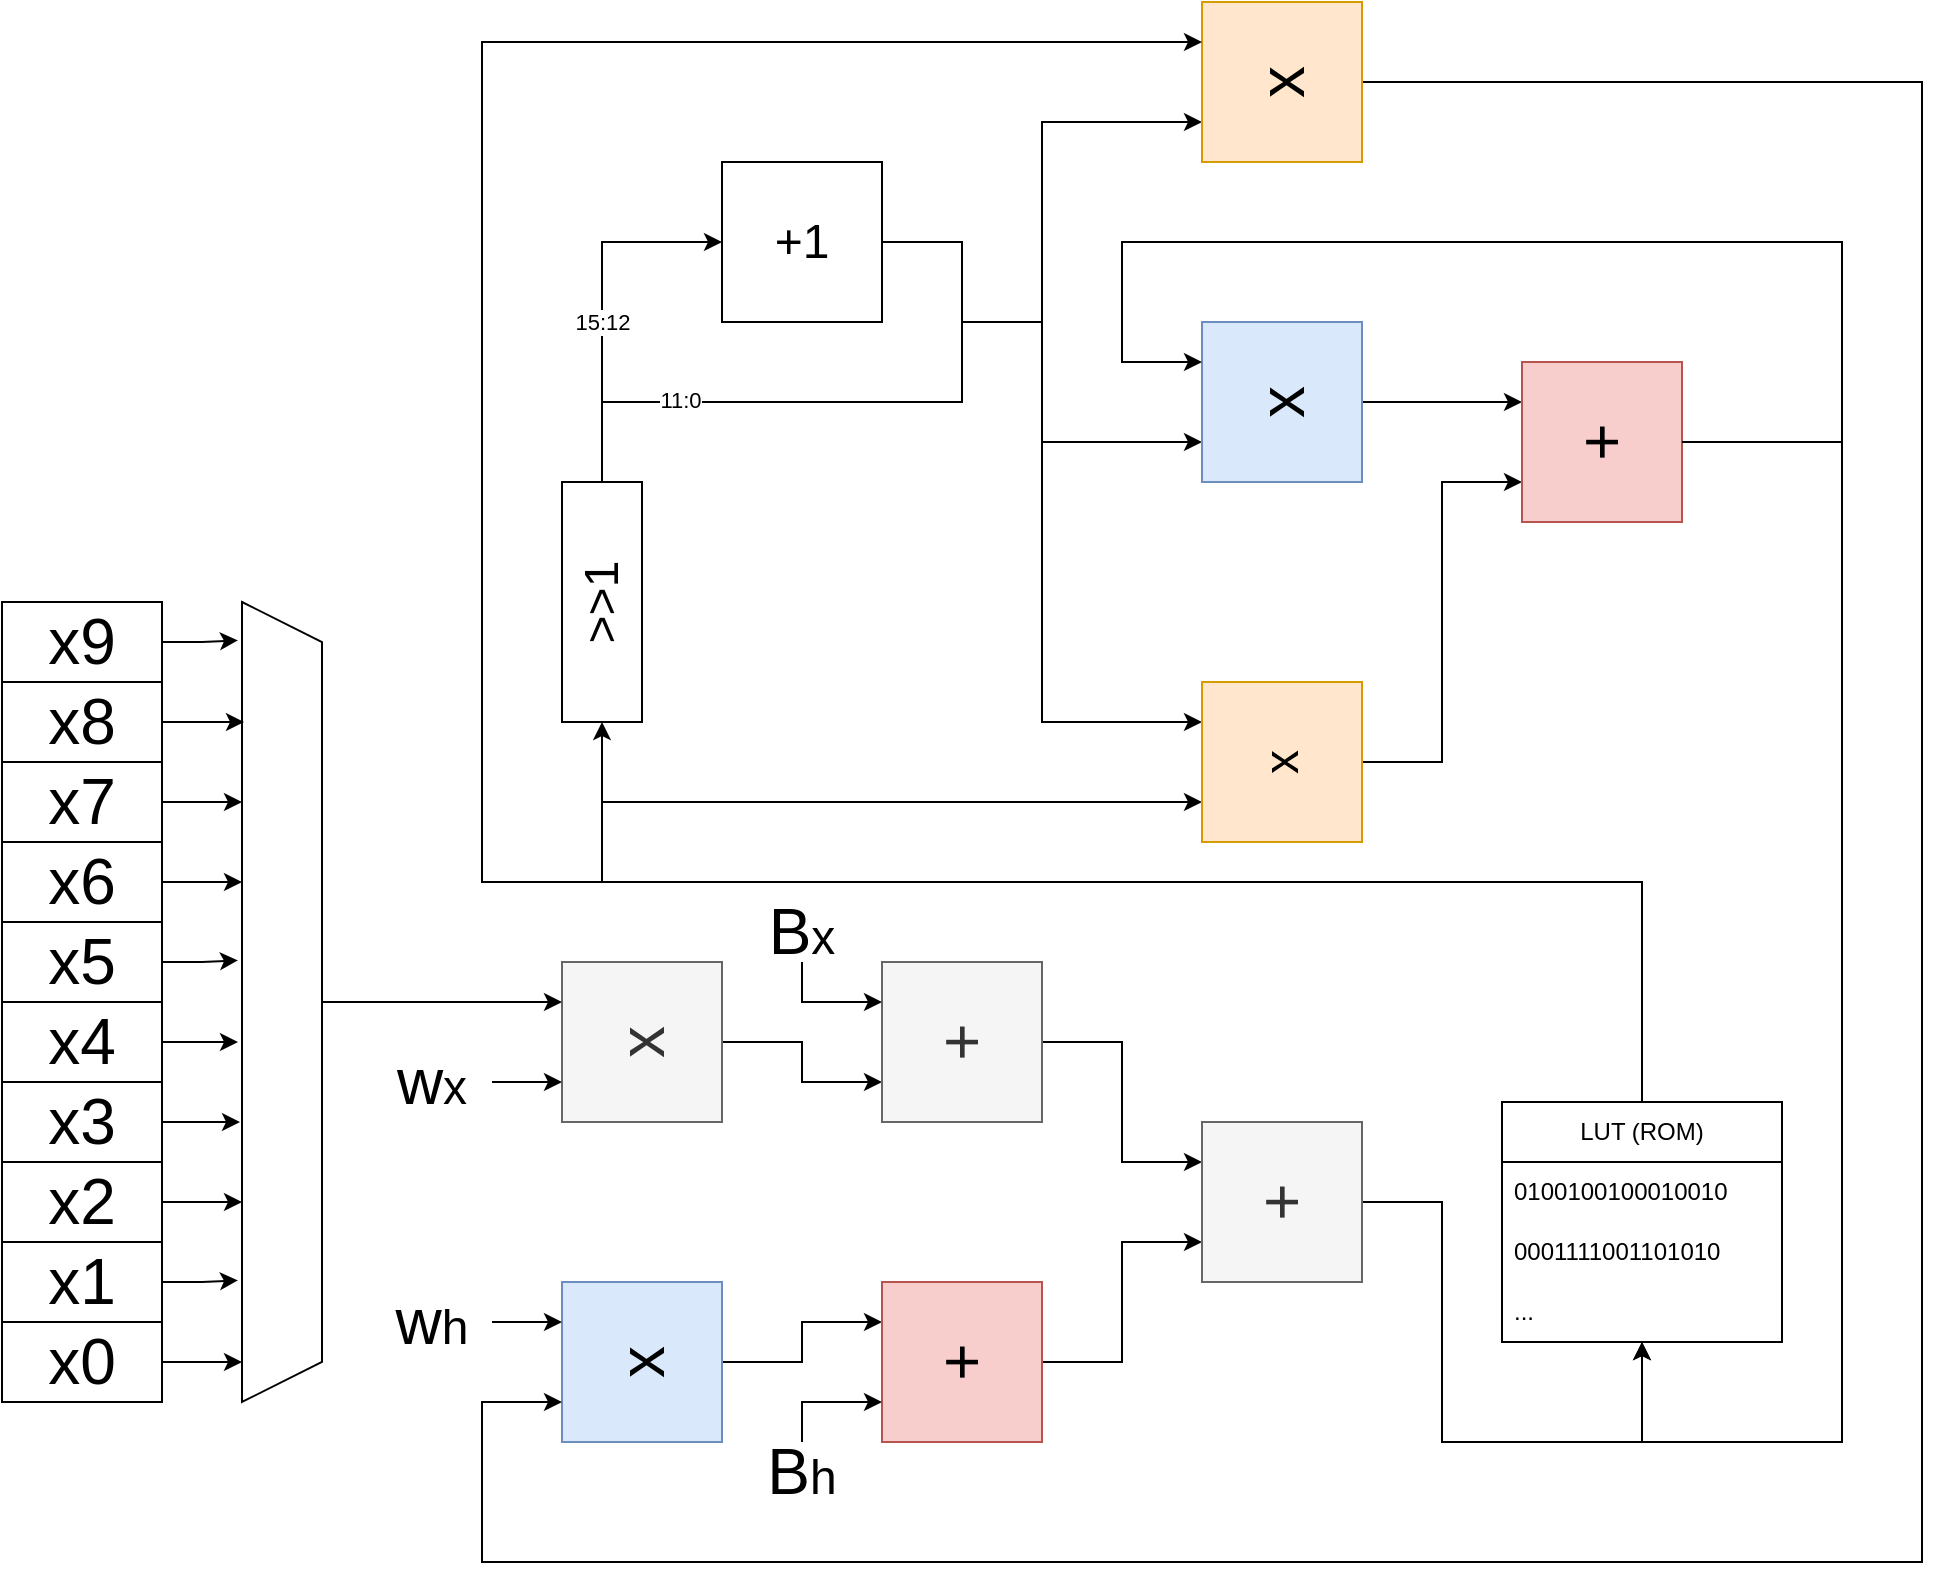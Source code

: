 <mxfile version="24.4.9" type="github">
  <diagram name="Pagina-1" id="fvYqxe4pIWD3eZ9eRgZS">
    <mxGraphModel dx="1114" dy="1763" grid="1" gridSize="10" guides="1" tooltips="1" connect="1" arrows="1" fold="1" page="1" pageScale="1" pageWidth="827" pageHeight="1169" math="0" shadow="0">
      <root>
        <mxCell id="0" />
        <mxCell id="1" parent="0" />
        <mxCell id="ENTtIncBovZt0sLsYfHK-17" style="edgeStyle=orthogonalEdgeStyle;rounded=0;orthogonalLoop=1;jettySize=auto;html=1;entryX=0.75;entryY=0;entryDx=0;entryDy=0;fontSize=32;" parent="1" source="ENTtIncBovZt0sLsYfHK-1" target="ENTtIncBovZt0sLsYfHK-13" edge="1">
          <mxGeometry relative="1" as="geometry">
            <Array as="points">
              <mxPoint x="440" y="-440" />
              <mxPoint x="440" y="-460" />
            </Array>
          </mxGeometry>
        </mxCell>
        <mxCell id="ENTtIncBovZt0sLsYfHK-1" value="x" style="whiteSpace=wrap;html=1;aspect=fixed;fontSize=32;fillColor=#dae8fc;strokeColor=#6c8ebf;rotation=-90;" parent="1" vertex="1">
          <mxGeometry x="320" y="-480" width="80" height="80" as="geometry" />
        </mxCell>
        <mxCell id="ENTtIncBovZt0sLsYfHK-18" style="edgeStyle=orthogonalEdgeStyle;rounded=0;orthogonalLoop=1;jettySize=auto;html=1;entryX=0.25;entryY=0;entryDx=0;entryDy=0;fontSize=32;" parent="1" source="ENTtIncBovZt0sLsYfHK-2" target="ENTtIncBovZt0sLsYfHK-14" edge="1">
          <mxGeometry relative="1" as="geometry">
            <Array as="points">
              <mxPoint x="440" y="-600" />
              <mxPoint x="440" y="-580" />
            </Array>
          </mxGeometry>
        </mxCell>
        <mxCell id="ENTtIncBovZt0sLsYfHK-2" value="x" style="whiteSpace=wrap;html=1;aspect=fixed;fontSize=32;fillColor=#f5f5f5;strokeColor=#666666;fontColor=#333333;rotation=-90;" parent="1" vertex="1">
          <mxGeometry x="320" y="-640" width="80" height="80" as="geometry" />
        </mxCell>
        <mxCell id="ENTtIncBovZt0sLsYfHK-19" style="edgeStyle=orthogonalEdgeStyle;rounded=0;orthogonalLoop=1;jettySize=auto;html=1;entryX=0.25;entryY=0;entryDx=0;entryDy=0;fontSize=32;" parent="1" source="ENTtIncBovZt0sLsYfHK-13" target="ENTtIncBovZt0sLsYfHK-15" edge="1">
          <mxGeometry relative="1" as="geometry" />
        </mxCell>
        <mxCell id="ENTtIncBovZt0sLsYfHK-13" value="+" style="whiteSpace=wrap;html=1;aspect=fixed;fontSize=32;fillColor=#f8cecc;strokeColor=#b85450;rotation=-90;" parent="1" vertex="1">
          <mxGeometry x="480" y="-480" width="80" height="80" as="geometry" />
        </mxCell>
        <mxCell id="ENTtIncBovZt0sLsYfHK-20" style="edgeStyle=orthogonalEdgeStyle;rounded=0;orthogonalLoop=1;jettySize=auto;html=1;entryX=0.75;entryY=0;entryDx=0;entryDy=0;fontSize=32;" parent="1" source="ENTtIncBovZt0sLsYfHK-14" target="ENTtIncBovZt0sLsYfHK-15" edge="1">
          <mxGeometry relative="1" as="geometry" />
        </mxCell>
        <mxCell id="ENTtIncBovZt0sLsYfHK-14" value="+" style="whiteSpace=wrap;html=1;aspect=fixed;fontSize=32;fillColor=#f5f5f5;fontColor=#333333;strokeColor=#666666;rotation=-90;" parent="1" vertex="1">
          <mxGeometry x="480" y="-640" width="80" height="80" as="geometry" />
        </mxCell>
        <mxCell id="ENTtIncBovZt0sLsYfHK-21" style="edgeStyle=orthogonalEdgeStyle;rounded=0;orthogonalLoop=1;jettySize=auto;html=1;fontSize=32;entryX=0.5;entryY=1;entryDx=0;entryDy=0;" parent="1" source="ENTtIncBovZt0sLsYfHK-15" target="y4WPc9SckY7Fzcuq6cTp-11" edge="1">
          <mxGeometry relative="1" as="geometry">
            <mxPoint x="880" y="-430" as="targetPoint" />
            <Array as="points">
              <mxPoint x="760" y="-520" />
              <mxPoint x="760" y="-400" />
              <mxPoint x="860" y="-400" />
            </Array>
          </mxGeometry>
        </mxCell>
        <mxCell id="ENTtIncBovZt0sLsYfHK-15" value="+" style="whiteSpace=wrap;html=1;aspect=fixed;fontSize=32;fillColor=#f5f5f5;fontColor=#333333;strokeColor=#666666;rotation=-90;" parent="1" vertex="1">
          <mxGeometry x="640" y="-560" width="80" height="80" as="geometry" />
        </mxCell>
        <mxCell id="SjGZ7XnzuUCKEzDJ_2xf-27" style="edgeStyle=orthogonalEdgeStyle;rounded=0;orthogonalLoop=1;jettySize=auto;html=1;entryX=0.75;entryY=0;entryDx=0;entryDy=0;exitX=0.5;exitY=0;exitDx=0;exitDy=0;" parent="1" source="SjGZ7XnzuUCKEzDJ_2xf-13" target="ENTtIncBovZt0sLsYfHK-2" edge="1">
          <mxGeometry relative="1" as="geometry">
            <mxPoint x="240" y="-640" as="sourcePoint" />
            <Array as="points">
              <mxPoint x="200" y="-620" />
            </Array>
          </mxGeometry>
        </mxCell>
        <mxCell id="SjGZ7XnzuUCKEzDJ_2xf-30" value="" style="edgeStyle=orthogonalEdgeStyle;rounded=0;orthogonalLoop=1;jettySize=auto;html=1;entryX=0.25;entryY=0;entryDx=0;entryDy=0;" parent="1" source="SjGZ7XnzuUCKEzDJ_2xf-29" target="ENTtIncBovZt0sLsYfHK-2" edge="1">
          <mxGeometry relative="1" as="geometry">
            <Array as="points">
              <mxPoint x="300" y="-580" />
              <mxPoint x="300" y="-580" />
            </Array>
          </mxGeometry>
        </mxCell>
        <mxCell id="SjGZ7XnzuUCKEzDJ_2xf-29" value="w&lt;font style=&quot;font-size: 24px;&quot;&gt;x&lt;/font&gt;" style="text;html=1;align=center;verticalAlign=middle;whiteSpace=wrap;rounded=0;fontSize=32;rotation=0;" parent="1" vertex="1">
          <mxGeometry x="225" y="-595" width="60" height="30" as="geometry" />
        </mxCell>
        <mxCell id="SjGZ7XnzuUCKEzDJ_2xf-31" value="" style="edgeStyle=orthogonalEdgeStyle;rounded=0;orthogonalLoop=1;jettySize=auto;html=1;entryX=0.75;entryY=0;entryDx=0;entryDy=0;" parent="1" source="SjGZ7XnzuUCKEzDJ_2xf-32" target="ENTtIncBovZt0sLsYfHK-1" edge="1">
          <mxGeometry relative="1" as="geometry">
            <mxPoint x="340" y="-610" as="targetPoint" />
            <Array as="points" />
            <mxPoint x="275" y="-460" as="sourcePoint" />
          </mxGeometry>
        </mxCell>
        <mxCell id="SjGZ7XnzuUCKEzDJ_2xf-32" value="w&lt;font style=&quot;font-size: 24px;&quot;&gt;h&lt;/font&gt;" style="text;html=1;align=center;verticalAlign=middle;whiteSpace=wrap;rounded=0;fontSize=32;rotation=0;" parent="1" vertex="1">
          <mxGeometry x="225" y="-475" width="60" height="30" as="geometry" />
        </mxCell>
        <mxCell id="SjGZ7XnzuUCKEzDJ_2xf-34" value="" style="edgeStyle=orthogonalEdgeStyle;rounded=0;orthogonalLoop=1;jettySize=auto;html=1;exitX=0.5;exitY=1;exitDx=0;exitDy=0;" parent="1" source="SjGZ7XnzuUCKEzDJ_2xf-35" edge="1">
          <mxGeometry relative="1" as="geometry">
            <mxPoint x="480" y="-620" as="targetPoint" />
            <Array as="points">
              <mxPoint x="440" y="-620" />
            </Array>
            <mxPoint x="450" y="-620" as="sourcePoint" />
          </mxGeometry>
        </mxCell>
        <mxCell id="SjGZ7XnzuUCKEzDJ_2xf-35" value="B&lt;font style=&quot;font-size: 24px;&quot;&gt;x&lt;/font&gt;" style="text;html=1;align=center;verticalAlign=middle;whiteSpace=wrap;rounded=0;fontSize=32;rotation=0;" parent="1" vertex="1">
          <mxGeometry x="410" y="-670" width="60" height="30" as="geometry" />
        </mxCell>
        <mxCell id="SjGZ7XnzuUCKEzDJ_2xf-36" value="" style="edgeStyle=orthogonalEdgeStyle;rounded=0;orthogonalLoop=1;jettySize=auto;html=1;exitX=0.5;exitY=0;exitDx=0;exitDy=0;" parent="1" source="SjGZ7XnzuUCKEzDJ_2xf-37" edge="1">
          <mxGeometry relative="1" as="geometry">
            <mxPoint x="480" y="-420" as="targetPoint" />
            <Array as="points">
              <mxPoint x="440" y="-420" />
            </Array>
          </mxGeometry>
        </mxCell>
        <mxCell id="SjGZ7XnzuUCKEzDJ_2xf-37" value="B&lt;font style=&quot;font-size: 24px;&quot;&gt;h&lt;/font&gt;" style="text;html=1;align=center;verticalAlign=middle;whiteSpace=wrap;rounded=0;fontSize=32;rotation=0;" parent="1" vertex="1">
          <mxGeometry x="410" y="-400" width="60" height="30" as="geometry" />
        </mxCell>
        <mxCell id="ilXzCgWpwGy2kfq2LTiU-7" style="edgeStyle=orthogonalEdgeStyle;rounded=0;orthogonalLoop=1;jettySize=auto;html=1;entryX=0;entryY=0.5;entryDx=0;entryDy=0;" parent="1" source="ilXzCgWpwGy2kfq2LTiU-2" target="ilXzCgWpwGy2kfq2LTiU-6" edge="1">
          <mxGeometry relative="1" as="geometry">
            <Array as="points">
              <mxPoint x="340" y="-1000" />
            </Array>
          </mxGeometry>
        </mxCell>
        <mxCell id="ilXzCgWpwGy2kfq2LTiU-11" value="15:12" style="edgeLabel;html=1;align=center;verticalAlign=middle;resizable=0;points=[];rotation=0;" parent="ilXzCgWpwGy2kfq2LTiU-7" vertex="1" connectable="0">
          <mxGeometry x="-0.111" y="-2" relative="1" as="geometry">
            <mxPoint x="-2" as="offset" />
          </mxGeometry>
        </mxCell>
        <mxCell id="ilXzCgWpwGy2kfq2LTiU-8" style="edgeStyle=orthogonalEdgeStyle;rounded=0;orthogonalLoop=1;jettySize=auto;html=1;endArrow=none;endFill=0;" parent="1" source="ilXzCgWpwGy2kfq2LTiU-2" edge="1">
          <mxGeometry relative="1" as="geometry">
            <mxPoint x="520" y="-960" as="targetPoint" />
            <Array as="points">
              <mxPoint x="340" y="-920" />
              <mxPoint x="520" y="-920" />
              <mxPoint x="520" y="-950" />
            </Array>
          </mxGeometry>
        </mxCell>
        <mxCell id="ilXzCgWpwGy2kfq2LTiU-12" value="&lt;div&gt;11:0&lt;/div&gt;" style="edgeLabel;html=1;align=center;verticalAlign=middle;resizable=0;points=[];rotation=-90;" parent="ilXzCgWpwGy2kfq2LTiU-8" vertex="1" connectable="0">
          <mxGeometry x="0.032" y="1" relative="1" as="geometry">
            <mxPoint x="-1" y="-64" as="offset" />
          </mxGeometry>
        </mxCell>
        <mxCell id="4LpAAOEAzdeKlN3uAWfn-3" value="11:0" style="edgeLabel;html=1;align=center;verticalAlign=middle;resizable=0;points=[];" vertex="1" connectable="0" parent="ilXzCgWpwGy2kfq2LTiU-8">
          <mxGeometry x="-0.392" y="1" relative="1" as="geometry">
            <mxPoint as="offset" />
          </mxGeometry>
        </mxCell>
        <mxCell id="ilXzCgWpwGy2kfq2LTiU-2" value="&lt;font style=&quot;font-size: 24px;&quot;&gt;&amp;gt;&amp;gt;1&lt;/font&gt;" style="rounded=0;whiteSpace=wrap;html=1;rotation=-90;" parent="1" vertex="1">
          <mxGeometry x="280" y="-840" width="120" height="40" as="geometry" />
        </mxCell>
        <mxCell id="ilXzCgWpwGy2kfq2LTiU-3" style="edgeStyle=orthogonalEdgeStyle;rounded=0;orthogonalLoop=1;jettySize=auto;html=1;entryX=0;entryY=0.5;entryDx=0;entryDy=0;exitX=0.5;exitY=0;exitDx=0;exitDy=0;" parent="1" source="y4WPc9SckY7Fzcuq6cTp-11" target="ilXzCgWpwGy2kfq2LTiU-2" edge="1">
          <mxGeometry relative="1" as="geometry">
            <Array as="points">
              <mxPoint x="860" y="-680" />
              <mxPoint x="340" y="-680" />
            </Array>
            <mxPoint x="840" y="-750" as="sourcePoint" />
          </mxGeometry>
        </mxCell>
        <mxCell id="y4WPc9SckY7Fzcuq6cTp-17" style="edgeStyle=orthogonalEdgeStyle;rounded=0;orthogonalLoop=1;jettySize=auto;html=1;entryX=0.25;entryY=0;entryDx=0;entryDy=0;" parent="1" source="ilXzCgWpwGy2kfq2LTiU-6" target="ilXzCgWpwGy2kfq2LTiU-161" edge="1">
          <mxGeometry relative="1" as="geometry">
            <mxPoint x="640" y="-960" as="targetPoint" />
            <Array as="points">
              <mxPoint x="520" y="-1000" />
              <mxPoint x="520" y="-960" />
              <mxPoint x="560" y="-960" />
              <mxPoint x="560" y="-900" />
            </Array>
          </mxGeometry>
        </mxCell>
        <mxCell id="ilXzCgWpwGy2kfq2LTiU-6" value="&lt;font style=&quot;font-size: 24px;&quot;&gt;+1&lt;/font&gt;" style="whiteSpace=wrap;html=1;aspect=fixed;rotation=0;" parent="1" vertex="1">
          <mxGeometry x="400" y="-1040" width="80" height="80" as="geometry" />
        </mxCell>
        <mxCell id="ilXzCgWpwGy2kfq2LTiU-178" style="edgeStyle=orthogonalEdgeStyle;rounded=0;orthogonalLoop=1;jettySize=auto;html=1;entryX=0.25;entryY=0;entryDx=0;entryDy=0;" parent="1" target="ilXzCgWpwGy2kfq2LTiU-177" edge="1">
          <mxGeometry relative="1" as="geometry">
            <Array as="points">
              <mxPoint x="560" y="-1060" />
            </Array>
            <mxPoint x="560" y="-1000" as="sourcePoint" />
          </mxGeometry>
        </mxCell>
        <mxCell id="ilXzCgWpwGy2kfq2LTiU-153" value="" style="endArrow=classic;html=1;rounded=0;entryX=0.25;entryY=0;entryDx=0;entryDy=0;" parent="1" target="ilXzCgWpwGy2kfq2LTiU-157" edge="1">
          <mxGeometry width="50" height="50" relative="1" as="geometry">
            <mxPoint x="340" y="-720" as="sourcePoint" />
            <mxPoint x="600" y="-760" as="targetPoint" />
            <Array as="points" />
          </mxGeometry>
        </mxCell>
        <mxCell id="ilXzCgWpwGy2kfq2LTiU-154" value="" style="endArrow=classic;html=1;rounded=0;entryX=0.75;entryY=0;entryDx=0;entryDy=0;" parent="1" target="ilXzCgWpwGy2kfq2LTiU-157" edge="1">
          <mxGeometry width="50" height="50" relative="1" as="geometry">
            <mxPoint x="560" y="-1000" as="sourcePoint" />
            <mxPoint x="600" y="-880" as="targetPoint" />
            <Array as="points">
              <mxPoint x="560" y="-880" />
              <mxPoint x="560" y="-760" />
            </Array>
          </mxGeometry>
        </mxCell>
        <mxCell id="ilXzCgWpwGy2kfq2LTiU-172" style="edgeStyle=orthogonalEdgeStyle;rounded=0;orthogonalLoop=1;jettySize=auto;html=1;entryX=0.25;entryY=0;entryDx=0;entryDy=0;" parent="1" source="ilXzCgWpwGy2kfq2LTiU-157" target="ilXzCgWpwGy2kfq2LTiU-162" edge="1">
          <mxGeometry relative="1" as="geometry">
            <Array as="points">
              <mxPoint x="760" y="-740" />
              <mxPoint x="760" y="-880" />
            </Array>
            <mxPoint x="1040" y="-980" as="targetPoint" />
          </mxGeometry>
        </mxCell>
        <mxCell id="ilXzCgWpwGy2kfq2LTiU-157" value="&lt;font style=&quot;font-size: 24px;&quot;&gt;x&lt;/font&gt;" style="whiteSpace=wrap;html=1;aspect=fixed;fillColor=#ffe6cc;strokeColor=#d79b00;rotation=-90;" parent="1" vertex="1">
          <mxGeometry x="640" y="-780" width="80" height="80" as="geometry" />
        </mxCell>
        <mxCell id="ilXzCgWpwGy2kfq2LTiU-160" style="edgeStyle=orthogonalEdgeStyle;rounded=0;orthogonalLoop=1;jettySize=auto;html=1;entryX=0.75;entryY=0;entryDx=0;entryDy=0;fontSize=32;" parent="1" source="ilXzCgWpwGy2kfq2LTiU-161" target="ilXzCgWpwGy2kfq2LTiU-162" edge="1">
          <mxGeometry relative="1" as="geometry">
            <mxPoint x="800" y="-1080" as="targetPoint" />
          </mxGeometry>
        </mxCell>
        <mxCell id="ilXzCgWpwGy2kfq2LTiU-161" value="x" style="whiteSpace=wrap;html=1;aspect=fixed;fontSize=32;fillColor=#dae8fc;strokeColor=#6c8ebf;rotation=-90;" parent="1" vertex="1">
          <mxGeometry x="640" y="-960" width="80" height="80" as="geometry" />
        </mxCell>
        <mxCell id="ilXzCgWpwGy2kfq2LTiU-174" style="edgeStyle=orthogonalEdgeStyle;rounded=0;orthogonalLoop=1;jettySize=auto;html=1;entryX=0.75;entryY=0;entryDx=0;entryDy=0;" parent="1" source="ilXzCgWpwGy2kfq2LTiU-162" target="ilXzCgWpwGy2kfq2LTiU-161" edge="1">
          <mxGeometry relative="1" as="geometry">
            <Array as="points">
              <mxPoint x="960" y="-900" />
              <mxPoint x="960" y="-1000" />
              <mxPoint x="600" y="-1000" />
              <mxPoint x="600" y="-940" />
            </Array>
            <mxPoint x="800" y="-960" as="targetPoint" />
          </mxGeometry>
        </mxCell>
        <mxCell id="ilXzCgWpwGy2kfq2LTiU-162" value="+" style="whiteSpace=wrap;html=1;aspect=fixed;fontSize=32;fillColor=#f8cecc;strokeColor=#b85450;rotation=-90;" parent="1" vertex="1">
          <mxGeometry x="800" y="-940" width="80" height="80" as="geometry" />
        </mxCell>
        <mxCell id="ilXzCgWpwGy2kfq2LTiU-176" style="edgeStyle=orthogonalEdgeStyle;rounded=0;orthogonalLoop=1;jettySize=auto;html=1;exitX=0.5;exitY=1;exitDx=0;exitDy=0;" parent="1" source="ilXzCgWpwGy2kfq2LTiU-162" edge="1">
          <mxGeometry relative="1" as="geometry">
            <Array as="points">
              <mxPoint x="960" y="-900" />
              <mxPoint x="960" y="-400" />
              <mxPoint x="860" y="-400" />
            </Array>
            <mxPoint x="860" y="-450" as="targetPoint" />
          </mxGeometry>
        </mxCell>
        <mxCell id="ilXzCgWpwGy2kfq2LTiU-180" style="edgeStyle=orthogonalEdgeStyle;rounded=0;orthogonalLoop=1;jettySize=auto;html=1;entryX=0.25;entryY=0;entryDx=0;entryDy=0;exitX=0.5;exitY=1;exitDx=0;exitDy=0;" parent="1" source="ilXzCgWpwGy2kfq2LTiU-177" target="ENTtIncBovZt0sLsYfHK-1" edge="1">
          <mxGeometry relative="1" as="geometry">
            <mxPoint x="200" y="-400" as="targetPoint" />
            <Array as="points">
              <mxPoint x="1000" y="-1080" />
              <mxPoint x="1000" y="-340" />
              <mxPoint x="280" y="-340" />
              <mxPoint x="280" y="-420" />
            </Array>
          </mxGeometry>
        </mxCell>
        <mxCell id="ilXzCgWpwGy2kfq2LTiU-177" value="x" style="whiteSpace=wrap;html=1;aspect=fixed;fontSize=32;fillColor=#ffe6cc;strokeColor=#d79b00;rotation=-90;" parent="1" vertex="1">
          <mxGeometry x="640" y="-1120" width="80" height="80" as="geometry" />
        </mxCell>
        <mxCell id="ilXzCgWpwGy2kfq2LTiU-179" value="" style="endArrow=classic;html=1;rounded=0;entryX=0.75;entryY=0;entryDx=0;entryDy=0;" parent="1" target="ilXzCgWpwGy2kfq2LTiU-177" edge="1">
          <mxGeometry width="50" height="50" relative="1" as="geometry">
            <mxPoint x="340" y="-680" as="sourcePoint" />
            <mxPoint x="420" y="-1000" as="targetPoint" />
            <Array as="points">
              <mxPoint x="280" y="-680" />
              <mxPoint x="280" y="-1100" />
            </Array>
          </mxGeometry>
        </mxCell>
        <mxCell id="y4WPc9SckY7Fzcuq6cTp-11" value="LUT (ROM)" style="swimlane;fontStyle=0;childLayout=stackLayout;horizontal=1;startSize=30;horizontalStack=0;resizeParent=1;resizeParentMax=0;resizeLast=0;collapsible=1;marginBottom=0;whiteSpace=wrap;html=1;rotation=0;" parent="1" vertex="1">
          <mxGeometry x="790" y="-570" width="140" height="120" as="geometry" />
        </mxCell>
        <mxCell id="y4WPc9SckY7Fzcuq6cTp-12" value="0100100100010010" style="text;strokeColor=none;fillColor=none;align=left;verticalAlign=middle;spacingLeft=4;spacingRight=4;overflow=hidden;points=[[0,0.5],[1,0.5]];portConstraint=eastwest;rotatable=0;whiteSpace=wrap;html=1;rotation=0;" parent="y4WPc9SckY7Fzcuq6cTp-11" vertex="1">
          <mxGeometry y="30" width="140" height="30" as="geometry" />
        </mxCell>
        <mxCell id="y4WPc9SckY7Fzcuq6cTp-13" value="&lt;div&gt;0001111001101010&lt;/div&gt;" style="text;strokeColor=none;fillColor=none;align=left;verticalAlign=middle;spacingLeft=4;spacingRight=4;overflow=hidden;points=[[0,0.5],[1,0.5]];portConstraint=eastwest;rotatable=0;whiteSpace=wrap;html=1;rotation=0;" parent="y4WPc9SckY7Fzcuq6cTp-11" vertex="1">
          <mxGeometry y="60" width="140" height="30" as="geometry" />
        </mxCell>
        <mxCell id="y4WPc9SckY7Fzcuq6cTp-14" value="..." style="text;strokeColor=none;fillColor=none;align=left;verticalAlign=middle;spacingLeft=4;spacingRight=4;overflow=hidden;points=[[0,0.5],[1,0.5]];portConstraint=eastwest;rotatable=0;whiteSpace=wrap;html=1;rotation=0;" parent="y4WPc9SckY7Fzcuq6cTp-11" vertex="1">
          <mxGeometry y="90" width="140" height="30" as="geometry" />
        </mxCell>
        <mxCell id="SjGZ7XnzuUCKEzDJ_2xf-1" value="x4" style="rounded=0;whiteSpace=wrap;html=1;fontSize=32;rotation=0;" parent="1" vertex="1">
          <mxGeometry x="40" y="-620" width="80" height="40" as="geometry" />
        </mxCell>
        <mxCell id="SjGZ7XnzuUCKEzDJ_2xf-2" value="x5" style="rounded=0;whiteSpace=wrap;html=1;fontSize=32;rotation=0;" parent="1" vertex="1">
          <mxGeometry x="40" y="-660" width="80" height="40" as="geometry" />
        </mxCell>
        <mxCell id="SjGZ7XnzuUCKEzDJ_2xf-4" value="x6" style="rounded=0;whiteSpace=wrap;html=1;fontSize=32;rotation=0;" parent="1" vertex="1">
          <mxGeometry x="40" y="-700" width="80" height="40" as="geometry" />
        </mxCell>
        <mxCell id="SjGZ7XnzuUCKEzDJ_2xf-5" value="x7" style="rounded=0;whiteSpace=wrap;html=1;fontSize=32;rotation=0;" parent="1" vertex="1">
          <mxGeometry x="40" y="-740" width="80" height="40" as="geometry" />
        </mxCell>
        <mxCell id="SjGZ7XnzuUCKEzDJ_2xf-6" value="x9" style="rounded=0;whiteSpace=wrap;html=1;fontSize=32;rotation=0;" parent="1" vertex="1">
          <mxGeometry x="40" y="-820" width="80" height="40" as="geometry" />
        </mxCell>
        <mxCell id="SjGZ7XnzuUCKEzDJ_2xf-8" value="x8" style="rounded=0;whiteSpace=wrap;html=1;fontSize=32;rotation=0;" parent="1" vertex="1">
          <mxGeometry x="40" y="-780" width="80" height="40" as="geometry" />
        </mxCell>
        <mxCell id="SjGZ7XnzuUCKEzDJ_2xf-9" value="x0" style="rounded=0;whiteSpace=wrap;html=1;fontSize=32;rotation=0;" parent="1" vertex="1">
          <mxGeometry x="40" y="-460" width="80" height="40" as="geometry" />
        </mxCell>
        <mxCell id="SjGZ7XnzuUCKEzDJ_2xf-10" value="x1" style="rounded=0;whiteSpace=wrap;html=1;fontSize=32;rotation=0;" parent="1" vertex="1">
          <mxGeometry x="40" y="-500" width="80" height="40" as="geometry" />
        </mxCell>
        <mxCell id="SjGZ7XnzuUCKEzDJ_2xf-24" style="edgeStyle=orthogonalEdgeStyle;rounded=0;orthogonalLoop=1;jettySize=auto;html=1;entryX=0.75;entryY=1;entryDx=0;entryDy=0;" parent="1" source="SjGZ7XnzuUCKEzDJ_2xf-11" target="SjGZ7XnzuUCKEzDJ_2xf-13" edge="1">
          <mxGeometry relative="1" as="geometry" />
        </mxCell>
        <mxCell id="SjGZ7XnzuUCKEzDJ_2xf-11" value="x2" style="rounded=0;whiteSpace=wrap;html=1;fontSize=32;rotation=0;" parent="1" vertex="1">
          <mxGeometry x="40" y="-540" width="80" height="40" as="geometry" />
        </mxCell>
        <mxCell id="SjGZ7XnzuUCKEzDJ_2xf-12" value="x3" style="rounded=0;whiteSpace=wrap;html=1;fontSize=32;rotation=0;" parent="1" vertex="1">
          <mxGeometry x="40" y="-580" width="80" height="40" as="geometry" />
        </mxCell>
        <mxCell id="SjGZ7XnzuUCKEzDJ_2xf-13" value="" style="shape=trapezoid;perimeter=trapezoidPerimeter;whiteSpace=wrap;html=1;fixedSize=1;rotation=-270;" parent="1" vertex="1">
          <mxGeometry x="-20" y="-640" width="400" height="40" as="geometry" />
        </mxCell>
        <mxCell id="SjGZ7XnzuUCKEzDJ_2xf-16" style="edgeStyle=orthogonalEdgeStyle;rounded=0;orthogonalLoop=1;jettySize=auto;html=1;entryX=0.048;entryY=1.05;entryDx=0;entryDy=0;entryPerimeter=0;" parent="1" source="SjGZ7XnzuUCKEzDJ_2xf-6" target="SjGZ7XnzuUCKEzDJ_2xf-13" edge="1">
          <mxGeometry relative="1" as="geometry" />
        </mxCell>
        <mxCell id="SjGZ7XnzuUCKEzDJ_2xf-17" style="edgeStyle=orthogonalEdgeStyle;rounded=0;orthogonalLoop=1;jettySize=auto;html=1;" parent="1" source="SjGZ7XnzuUCKEzDJ_2xf-8" edge="1">
          <mxGeometry relative="1" as="geometry">
            <mxPoint x="161" y="-760" as="targetPoint" />
          </mxGeometry>
        </mxCell>
        <mxCell id="SjGZ7XnzuUCKEzDJ_2xf-18" style="edgeStyle=orthogonalEdgeStyle;rounded=0;orthogonalLoop=1;jettySize=auto;html=1;entryX=0.25;entryY=1;entryDx=0;entryDy=0;" parent="1" source="SjGZ7XnzuUCKEzDJ_2xf-5" target="SjGZ7XnzuUCKEzDJ_2xf-13" edge="1">
          <mxGeometry relative="1" as="geometry" />
        </mxCell>
        <mxCell id="SjGZ7XnzuUCKEzDJ_2xf-20" style="edgeStyle=orthogonalEdgeStyle;rounded=0;orthogonalLoop=1;jettySize=auto;html=1;entryX=0.35;entryY=1;entryDx=0;entryDy=0;entryPerimeter=0;" parent="1" source="SjGZ7XnzuUCKEzDJ_2xf-4" target="SjGZ7XnzuUCKEzDJ_2xf-13" edge="1">
          <mxGeometry relative="1" as="geometry" />
        </mxCell>
        <mxCell id="SjGZ7XnzuUCKEzDJ_2xf-21" style="edgeStyle=orthogonalEdgeStyle;rounded=0;orthogonalLoop=1;jettySize=auto;html=1;entryX=0.448;entryY=1.05;entryDx=0;entryDy=0;entryPerimeter=0;" parent="1" source="SjGZ7XnzuUCKEzDJ_2xf-2" target="SjGZ7XnzuUCKEzDJ_2xf-13" edge="1">
          <mxGeometry relative="1" as="geometry" />
        </mxCell>
        <mxCell id="SjGZ7XnzuUCKEzDJ_2xf-22" style="edgeStyle=orthogonalEdgeStyle;rounded=0;orthogonalLoop=1;jettySize=auto;html=1;entryX=0.55;entryY=1.05;entryDx=0;entryDy=0;entryPerimeter=0;" parent="1" source="SjGZ7XnzuUCKEzDJ_2xf-1" target="SjGZ7XnzuUCKEzDJ_2xf-13" edge="1">
          <mxGeometry relative="1" as="geometry" />
        </mxCell>
        <mxCell id="SjGZ7XnzuUCKEzDJ_2xf-23" style="edgeStyle=orthogonalEdgeStyle;rounded=0;orthogonalLoop=1;jettySize=auto;html=1;entryX=0.65;entryY=1.025;entryDx=0;entryDy=0;entryPerimeter=0;" parent="1" source="SjGZ7XnzuUCKEzDJ_2xf-12" target="SjGZ7XnzuUCKEzDJ_2xf-13" edge="1">
          <mxGeometry relative="1" as="geometry" />
        </mxCell>
        <mxCell id="SjGZ7XnzuUCKEzDJ_2xf-25" style="edgeStyle=orthogonalEdgeStyle;rounded=0;orthogonalLoop=1;jettySize=auto;html=1;entryX=0.848;entryY=1.05;entryDx=0;entryDy=0;entryPerimeter=0;" parent="1" source="SjGZ7XnzuUCKEzDJ_2xf-10" target="SjGZ7XnzuUCKEzDJ_2xf-13" edge="1">
          <mxGeometry relative="1" as="geometry" />
        </mxCell>
        <mxCell id="SjGZ7XnzuUCKEzDJ_2xf-26" style="edgeStyle=orthogonalEdgeStyle;rounded=0;orthogonalLoop=1;jettySize=auto;html=1;entryX=0.95;entryY=1;entryDx=0;entryDy=0;entryPerimeter=0;" parent="1" source="SjGZ7XnzuUCKEzDJ_2xf-9" target="SjGZ7XnzuUCKEzDJ_2xf-13" edge="1">
          <mxGeometry relative="1" as="geometry" />
        </mxCell>
      </root>
    </mxGraphModel>
  </diagram>
</mxfile>
